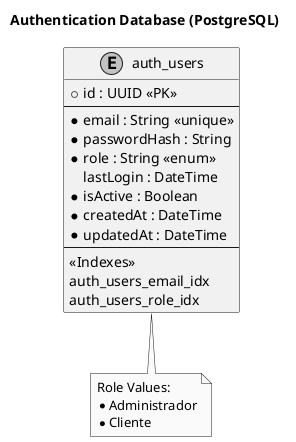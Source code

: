 @startuml
' Set up the styling
skinparam monochrome true
skinparam linetype ortho
hide empty methods

title Authentication Database (PostgreSQL)

entity "auth_users" {
  + id : UUID <<PK>>
  --
  * email : String <<unique>>
  * passwordHash : String
  * role : String <<enum>>
  lastLogin : DateTime
  * isActive : Boolean
  * createdAt : DateTime
  * updatedAt : DateTime
  --
  <<Indexes>>
  auth_users_email_idx
  auth_users_role_idx
}

note bottom of auth_users
Role Values:
* Administrador
* Cliente
end note

@enduml

